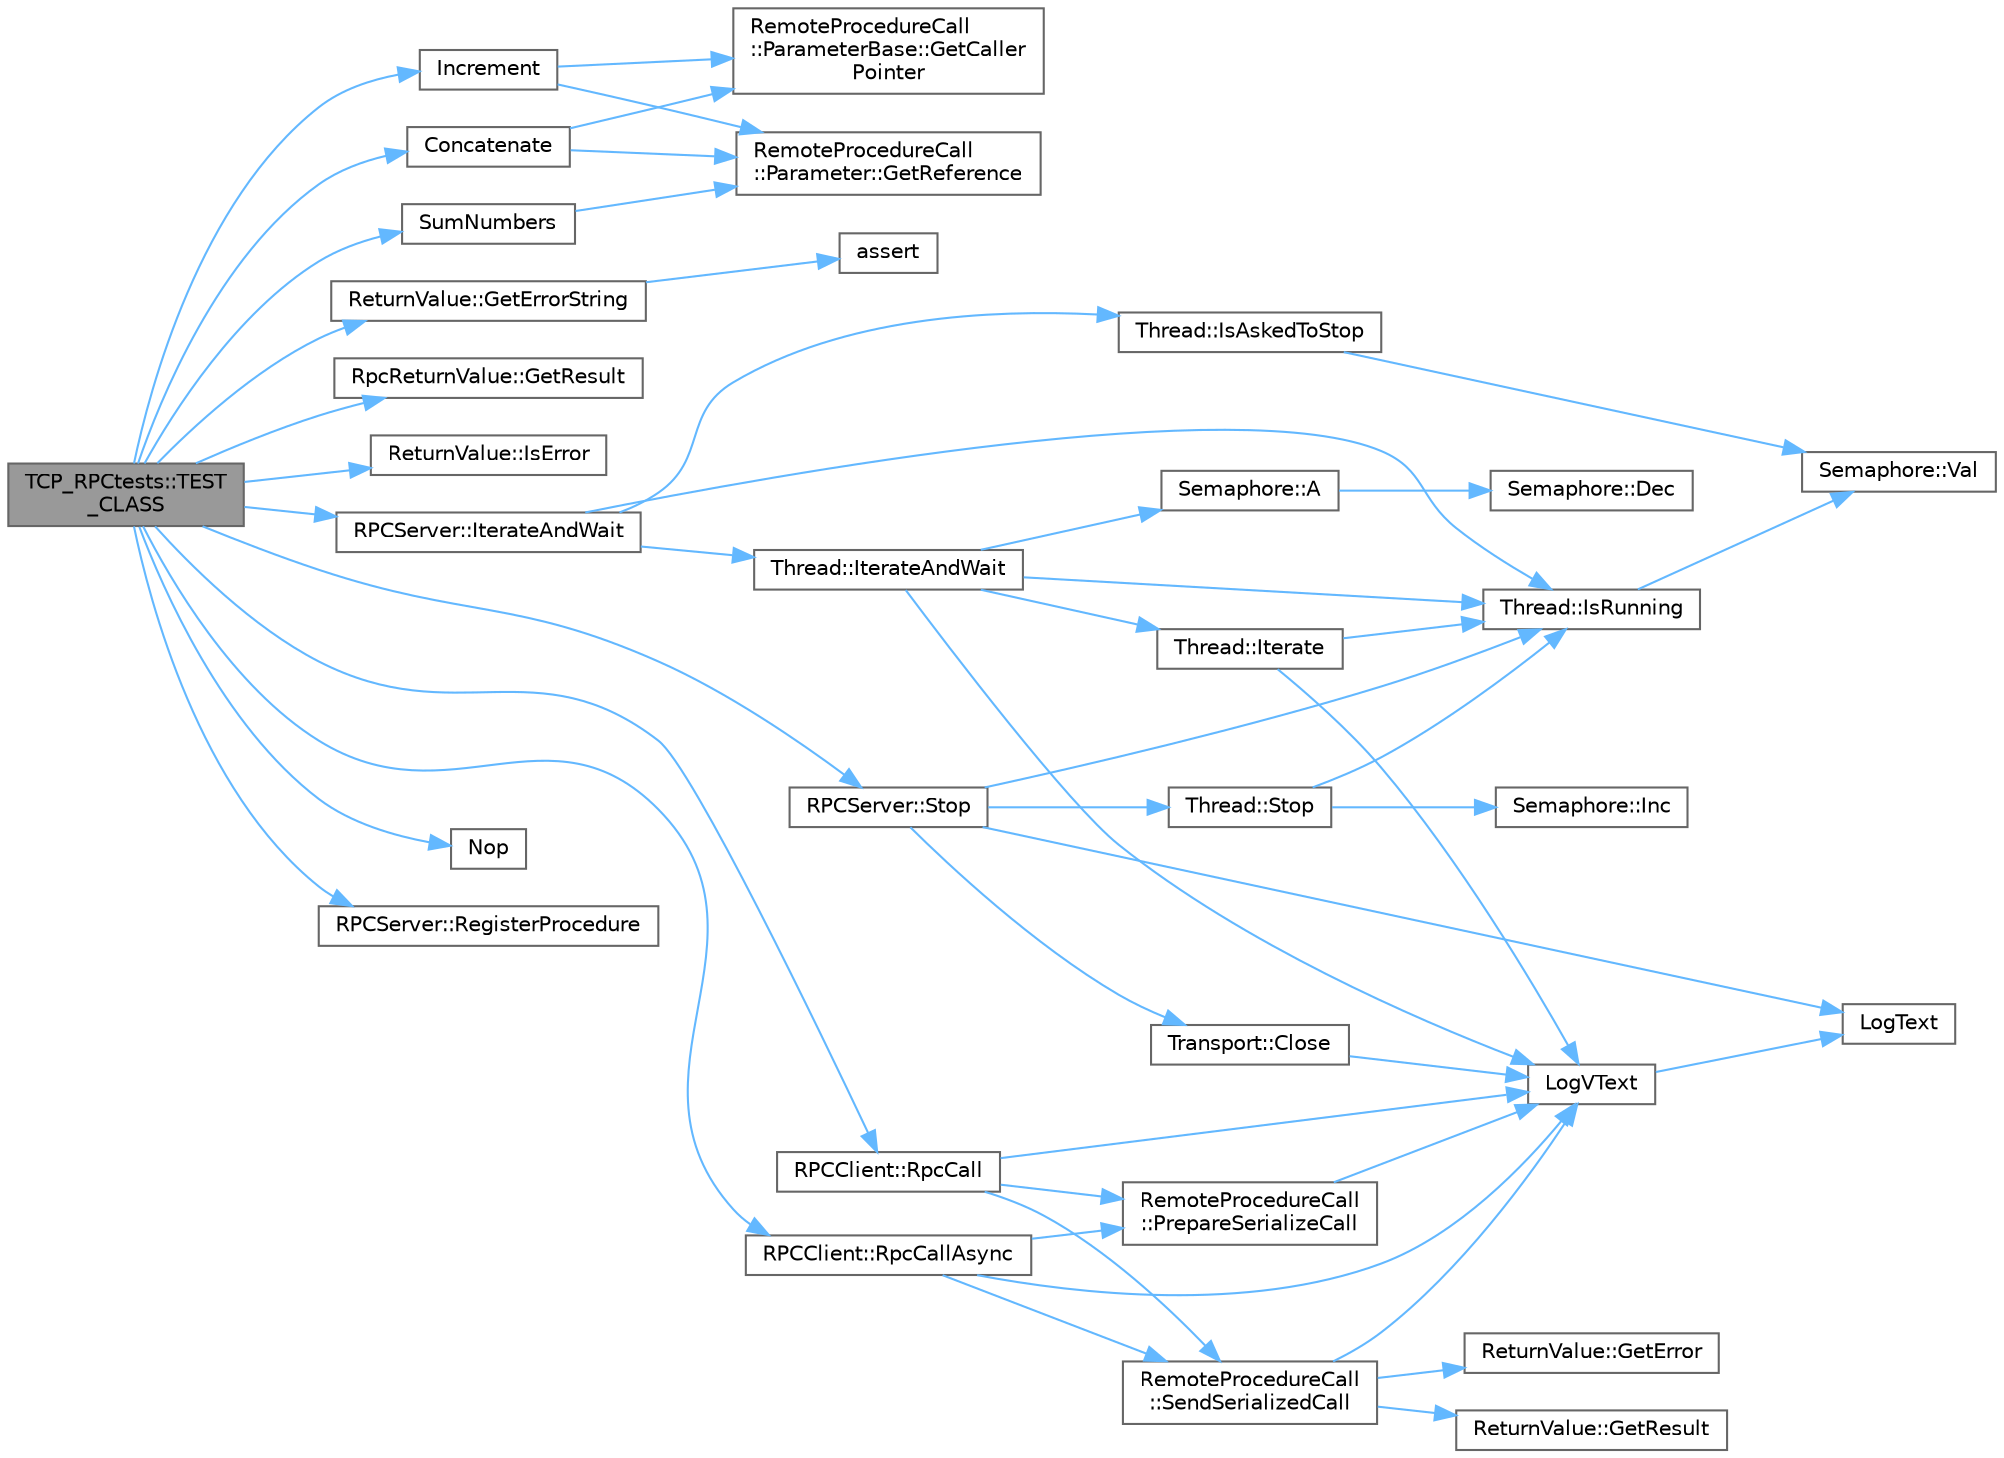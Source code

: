 digraph "TCP_RPCtests::TEST_CLASS"
{
 // LATEX_PDF_SIZE
  bgcolor="transparent";
  edge [fontname=Helvetica,fontsize=10,labelfontname=Helvetica,labelfontsize=10];
  node [fontname=Helvetica,fontsize=10,shape=box,height=0.2,width=0.4];
  rankdir="LR";
  Node1 [id="Node000001",label="TCP_RPCtests::TEST\l_CLASS",height=0.2,width=0.4,color="gray40", fillcolor="grey60", style="filled", fontcolor="black",tooltip=" "];
  Node1 -> Node2 [id="edge1_Node000001_Node000002",color="steelblue1",style="solid",tooltip=" "];
  Node2 [id="Node000002",label="Concatenate",height=0.2,width=0.4,color="grey40", fillcolor="white", style="filled",URL="$_remote_procedures_8cpp.html#ac71bf1d25596a5c5c29df043c1c03332",tooltip=" "];
  Node2 -> Node3 [id="edge2_Node000002_Node000003",color="steelblue1",style="solid",tooltip=" "];
  Node3 [id="Node000003",label="RemoteProcedureCall\l::ParameterBase::GetCaller\lPointer",height=0.2,width=0.4,color="grey40", fillcolor="white", style="filled",URL="$class_remote_procedure_call_1_1_parameter_base.html#a5f1a6ec5ac473df55bd55826ba9b6885",tooltip=" "];
  Node2 -> Node4 [id="edge3_Node000002_Node000004",color="steelblue1",style="solid",tooltip=" "];
  Node4 [id="Node000004",label="RemoteProcedureCall\l::Parameter::GetReference",height=0.2,width=0.4,color="grey40", fillcolor="white", style="filled",URL="$class_remote_procedure_call_1_1_parameter.html#a9c70e382aaad6247243f0c80dd58393e",tooltip=" "];
  Node1 -> Node5 [id="edge4_Node000001_Node000005",color="steelblue1",style="solid",tooltip=" "];
  Node5 [id="Node000005",label="ReturnValue::GetErrorString",height=0.2,width=0.4,color="grey40", fillcolor="white", style="filled",URL="$class_return_value.html#abb00089fed822ac6b9f72d94d291dc9d",tooltip=" "];
  Node5 -> Node6 [id="edge5_Node000005_Node000006",color="steelblue1",style="solid",tooltip=" "];
  Node6 [id="Node000006",label="assert",height=0.2,width=0.4,color="grey40", fillcolor="white", style="filled",URL="$_fuzzer_trace_p_c_8cpp.html#aa099297e8e2ed3ff1bcc3de3ff413238",tooltip=" "];
  Node1 -> Node7 [id="edge6_Node000001_Node000007",color="steelblue1",style="solid",tooltip=" "];
  Node7 [id="Node000007",label="RpcReturnValue::GetResult",height=0.2,width=0.4,color="grey40", fillcolor="white", style="filled",URL="$class_rpc_return_value.html#a01b3628b9c983411193ec7adc0846bd4",tooltip=" "];
  Node1 -> Node8 [id="edge7_Node000001_Node000008",color="steelblue1",style="solid",tooltip=" "];
  Node8 [id="Node000008",label="Increment",height=0.2,width=0.4,color="grey40", fillcolor="white", style="filled",URL="$_remote_procedures_8cpp.html#a0c3461eff8ccf59de510462e9fc1a750",tooltip=" "];
  Node8 -> Node3 [id="edge8_Node000008_Node000003",color="steelblue1",style="solid",tooltip=" "];
  Node8 -> Node4 [id="edge9_Node000008_Node000004",color="steelblue1",style="solid",tooltip=" "];
  Node1 -> Node9 [id="edge10_Node000001_Node000009",color="steelblue1",style="solid",tooltip=" "];
  Node9 [id="Node000009",label="ReturnValue::IsError",height=0.2,width=0.4,color="grey40", fillcolor="white", style="filled",URL="$class_return_value.html#a8191a2c1b417c55e336f350bcee26810",tooltip="Returns true if the ReturnValue carries an error. In this case, the T value shall not be used."];
  Node1 -> Node10 [id="edge11_Node000001_Node000010",color="steelblue1",style="solid",tooltip=" "];
  Node10 [id="Node000010",label="RPCServer::IterateAndWait",height=0.2,width=0.4,color="grey40", fillcolor="white", style="filled",URL="$class_r_p_c_server.html#aa0789295acfd6111907957f4feafcebe",tooltip=" "];
  Node10 -> Node11 [id="edge12_Node000010_Node000011",color="steelblue1",style="solid",tooltip=" "];
  Node11 [id="Node000011",label="Thread::IsAskedToStop",height=0.2,width=0.4,color="grey40", fillcolor="white", style="filled",URL="$class_thread.html#a155bd8214dbbadd0cd70f393e0695e4e",tooltip=" "];
  Node11 -> Node12 [id="edge13_Node000011_Node000012",color="steelblue1",style="solid",tooltip=" "];
  Node12 [id="Node000012",label="Semaphore::Val",height=0.2,width=0.4,color="grey40", fillcolor="white", style="filled",URL="$class_semaphore.html#a7fd7443fbd208c348251e966a2b60221",tooltip=" "];
  Node10 -> Node13 [id="edge14_Node000010_Node000013",color="steelblue1",style="solid",tooltip=" "];
  Node13 [id="Node000013",label="Thread::IsRunning",height=0.2,width=0.4,color="grey40", fillcolor="white", style="filled",URL="$class_thread.html#a5c52914aa095e6244a1d3b5bf7d97965",tooltip=" "];
  Node13 -> Node12 [id="edge15_Node000013_Node000012",color="steelblue1",style="solid",tooltip=" "];
  Node10 -> Node14 [id="edge16_Node000010_Node000014",color="steelblue1",style="solid",tooltip=" "];
  Node14 [id="Node000014",label="Thread::IterateAndWait",height=0.2,width=0.4,color="grey40", fillcolor="white", style="filled",URL="$class_thread.html#a41b5c7adb2c080981c373d3d35c69e0d",tooltip=" "];
  Node14 -> Node15 [id="edge17_Node000014_Node000015",color="steelblue1",style="solid",tooltip=" "];
  Node15 [id="Node000015",label="Semaphore::A",height=0.2,width=0.4,color="grey40", fillcolor="white", style="filled",URL="$class_semaphore.html#a5b2c3b765195da053f029f6d3378f367",tooltip=" "];
  Node15 -> Node16 [id="edge18_Node000015_Node000016",color="steelblue1",style="solid",tooltip=" "];
  Node16 [id="Node000016",label="Semaphore::Dec",height=0.2,width=0.4,color="grey40", fillcolor="white", style="filled",URL="$class_semaphore.html#a5c2d2b766ed89a3613872a007e793a18",tooltip=" "];
  Node14 -> Node13 [id="edge19_Node000014_Node000013",color="steelblue1",style="solid",tooltip=" "];
  Node14 -> Node17 [id="edge20_Node000014_Node000017",color="steelblue1",style="solid",tooltip=" "];
  Node17 [id="Node000017",label="Thread::Iterate",height=0.2,width=0.4,color="grey40", fillcolor="white", style="filled",URL="$class_thread.html#af0eb13dd34fb8547d10d4341246b8e03",tooltip=" "];
  Node17 -> Node13 [id="edge21_Node000017_Node000013",color="steelblue1",style="solid",tooltip=" "];
  Node17 -> Node18 [id="edge22_Node000017_Node000018",color="steelblue1",style="solid",tooltip=" "];
  Node18 [id="Node000018",label="LogVText",height=0.2,width=0.4,color="grey40", fillcolor="white", style="filled",URL="$log2reporter_8c.html#a5e1aa3e4ebff4a98212651cae466756e",tooltip=" "];
  Node18 -> Node19 [id="edge23_Node000018_Node000019",color="steelblue1",style="solid",tooltip=" "];
  Node19 [id="Node000019",label="LogText",height=0.2,width=0.4,color="grey40", fillcolor="white", style="filled",URL="$log2reporter_8c.html#adc647e2de83a0fbf4741a13e7a08d2b4",tooltip=" "];
  Node14 -> Node18 [id="edge24_Node000014_Node000018",color="steelblue1",style="solid",tooltip=" "];
  Node1 -> Node20 [id="edge25_Node000001_Node000020",color="steelblue1",style="solid",tooltip=" "];
  Node20 [id="Node000020",label="Nop",height=0.2,width=0.4,color="grey40", fillcolor="white", style="filled",URL="$_remote_procedures_8cpp.html#a37d403b8d27213db56aceb1f9801d2b2",tooltip=" "];
  Node1 -> Node21 [id="edge26_Node000001_Node000021",color="steelblue1",style="solid",tooltip=" "];
  Node21 [id="Node000021",label="RPCServer::RegisterProcedure",height=0.2,width=0.4,color="grey40", fillcolor="white", style="filled",URL="$class_r_p_c_server.html#a8528062f54f43807e392739dbea93e2b",tooltip="Registers a procedure so it can be called by a Remote Client."];
  Node1 -> Node22 [id="edge27_Node000001_Node000022",color="steelblue1",style="solid",tooltip=" "];
  Node22 [id="Node000022",label="RPCClient::RpcCall",height=0.2,width=0.4,color="grey40", fillcolor="white", style="filled",URL="$class_r_p_c_client.html#a3317a1e57f376702d7453fa0b11e8a7e",tooltip="see RemoteProcedureCall::SerializedCall and RemoteProcedureCall::SendSerializedCall...."];
  Node22 -> Node18 [id="edge28_Node000022_Node000018",color="steelblue1",style="solid",tooltip=" "];
  Node22 -> Node23 [id="edge29_Node000022_Node000023",color="steelblue1",style="solid",tooltip=" "];
  Node23 [id="Node000023",label="RemoteProcedureCall\l::PrepareSerializeCall",height=0.2,width=0.4,color="grey40", fillcolor="white", style="filled",URL="$class_remote_procedure_call.html#a97806d754043eae1ab08e5f1b538f7de",tooltip=" "];
  Node23 -> Node18 [id="edge30_Node000023_Node000018",color="steelblue1",style="solid",tooltip=" "];
  Node22 -> Node24 [id="edge31_Node000022_Node000024",color="steelblue1",style="solid",tooltip=" "];
  Node24 [id="Node000024",label="RemoteProcedureCall\l::SendSerializedCall",height=0.2,width=0.4,color="grey40", fillcolor="white", style="filled",URL="$class_remote_procedure_call.html#a38512a538a448e528fc162e179345ea4",tooltip=" "];
  Node24 -> Node25 [id="edge32_Node000024_Node000025",color="steelblue1",style="solid",tooltip=" "];
  Node25 [id="Node000025",label="ReturnValue::GetError",height=0.2,width=0.4,color="grey40", fillcolor="white", style="filled",URL="$class_return_value.html#a1093e4b49af96a21a1b9861e11459de0",tooltip=" "];
  Node24 -> Node26 [id="edge33_Node000024_Node000026",color="steelblue1",style="solid",tooltip=" "];
  Node26 [id="Node000026",label="ReturnValue::GetResult",height=0.2,width=0.4,color="grey40", fillcolor="white", style="filled",URL="$class_return_value.html#afc38ec32732624ea121f01f1a88a9a23",tooltip=" "];
  Node24 -> Node18 [id="edge34_Node000024_Node000018",color="steelblue1",style="solid",tooltip=" "];
  Node1 -> Node27 [id="edge35_Node000001_Node000027",color="steelblue1",style="solid",tooltip=" "];
  Node27 [id="Node000027",label="RPCClient::RpcCallAsync",height=0.2,width=0.4,color="grey40", fillcolor="white", style="filled",URL="$class_r_p_c_client.html#ad1ea9d5d63414cd67f6f3ba1719ecfd2",tooltip=" "];
  Node27 -> Node18 [id="edge36_Node000027_Node000018",color="steelblue1",style="solid",tooltip=" "];
  Node27 -> Node23 [id="edge37_Node000027_Node000023",color="steelblue1",style="solid",tooltip=" "];
  Node27 -> Node24 [id="edge38_Node000027_Node000024",color="steelblue1",style="solid",tooltip=" "];
  Node1 -> Node28 [id="edge39_Node000001_Node000028",color="steelblue1",style="solid",tooltip=" "];
  Node28 [id="Node000028",label="RPCServer::Stop",height=0.2,width=0.4,color="grey40", fillcolor="white", style="filled",URL="$class_r_p_c_server.html#afa561558cb0ceafb0556c4fd34e44683",tooltip="Stops the associated transport."];
  Node28 -> Node29 [id="edge40_Node000028_Node000029",color="steelblue1",style="solid",tooltip=" "];
  Node29 [id="Node000029",label="Transport::Close",height=0.2,width=0.4,color="grey40", fillcolor="white", style="filled",URL="$class_transport.html#a999a45e65a145dc7d0af3f493b118134",tooltip=" "];
  Node29 -> Node18 [id="edge41_Node000029_Node000018",color="steelblue1",style="solid",tooltip=" "];
  Node28 -> Node13 [id="edge42_Node000028_Node000013",color="steelblue1",style="solid",tooltip=" "];
  Node28 -> Node19 [id="edge43_Node000028_Node000019",color="steelblue1",style="solid",tooltip=" "];
  Node28 -> Node30 [id="edge44_Node000028_Node000030",color="steelblue1",style="solid",tooltip=" "];
  Node30 [id="Node000030",label="Thread::Stop",height=0.2,width=0.4,color="grey40", fillcolor="white", style="filled",URL="$class_thread.html#a5994590ea53d7b36ca9fc2bffedb8941",tooltip=" "];
  Node30 -> Node31 [id="edge45_Node000030_Node000031",color="steelblue1",style="solid",tooltip=" "];
  Node31 [id="Node000031",label="Semaphore::Inc",height=0.2,width=0.4,color="grey40", fillcolor="white", style="filled",URL="$class_semaphore.html#a0056087969f6a71f9f755698c8c2589f",tooltip=" "];
  Node30 -> Node13 [id="edge46_Node000030_Node000013",color="steelblue1",style="solid",tooltip=" "];
  Node1 -> Node32 [id="edge47_Node000001_Node000032",color="steelblue1",style="solid",tooltip=" "];
  Node32 [id="Node000032",label="SumNumbers",height=0.2,width=0.4,color="grey40", fillcolor="white", style="filled",URL="$_remote_procedures_8cpp.html#a7ae7f830456270f110ee8c5c497ea766",tooltip=" "];
  Node32 -> Node4 [id="edge48_Node000032_Node000004",color="steelblue1",style="solid",tooltip=" "];
}
